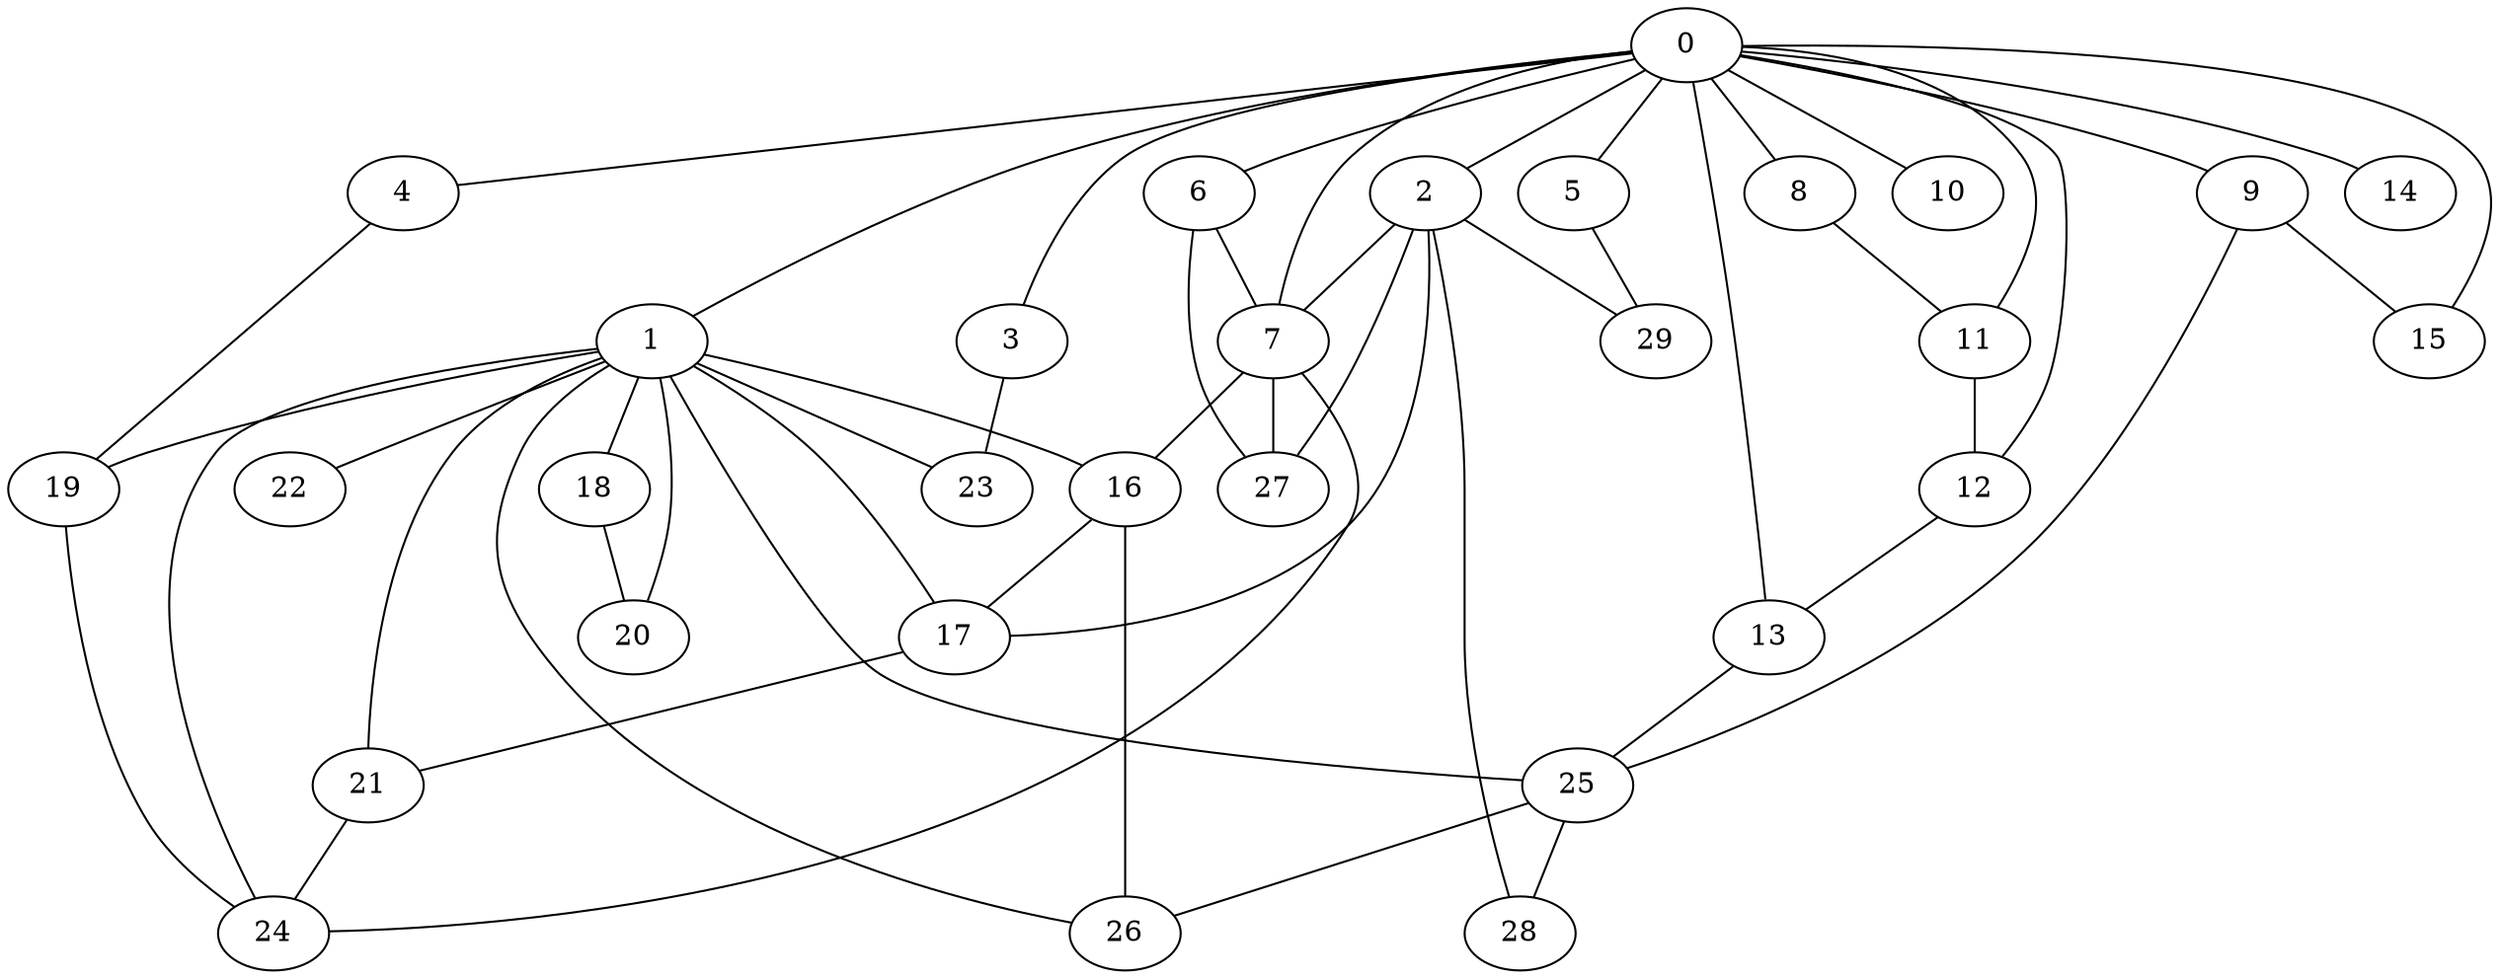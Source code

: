 
graph graphname {
    0 -- 1
0 -- 2
0 -- 3
0 -- 4
0 -- 5
0 -- 6
0 -- 7
0 -- 8
0 -- 9
0 -- 10
0 -- 11
0 -- 12
0 -- 13
0 -- 14
0 -- 15
1 -- 16
1 -- 17
1 -- 18
1 -- 19
1 -- 20
1 -- 21
1 -- 22
1 -- 23
1 -- 24
1 -- 25
1 -- 26
2 -- 27
2 -- 28
2 -- 29
2 -- 17
2 -- 7
3 -- 23
4 -- 19
5 -- 29
6 -- 7
6 -- 27
7 -- 16
7 -- 24
7 -- 27
8 -- 11
9 -- 25
9 -- 15
11 -- 12
12 -- 13
13 -- 25
16 -- 17
16 -- 26
17 -- 21
18 -- 20
19 -- 24
21 -- 24
25 -- 26
25 -- 28

}

